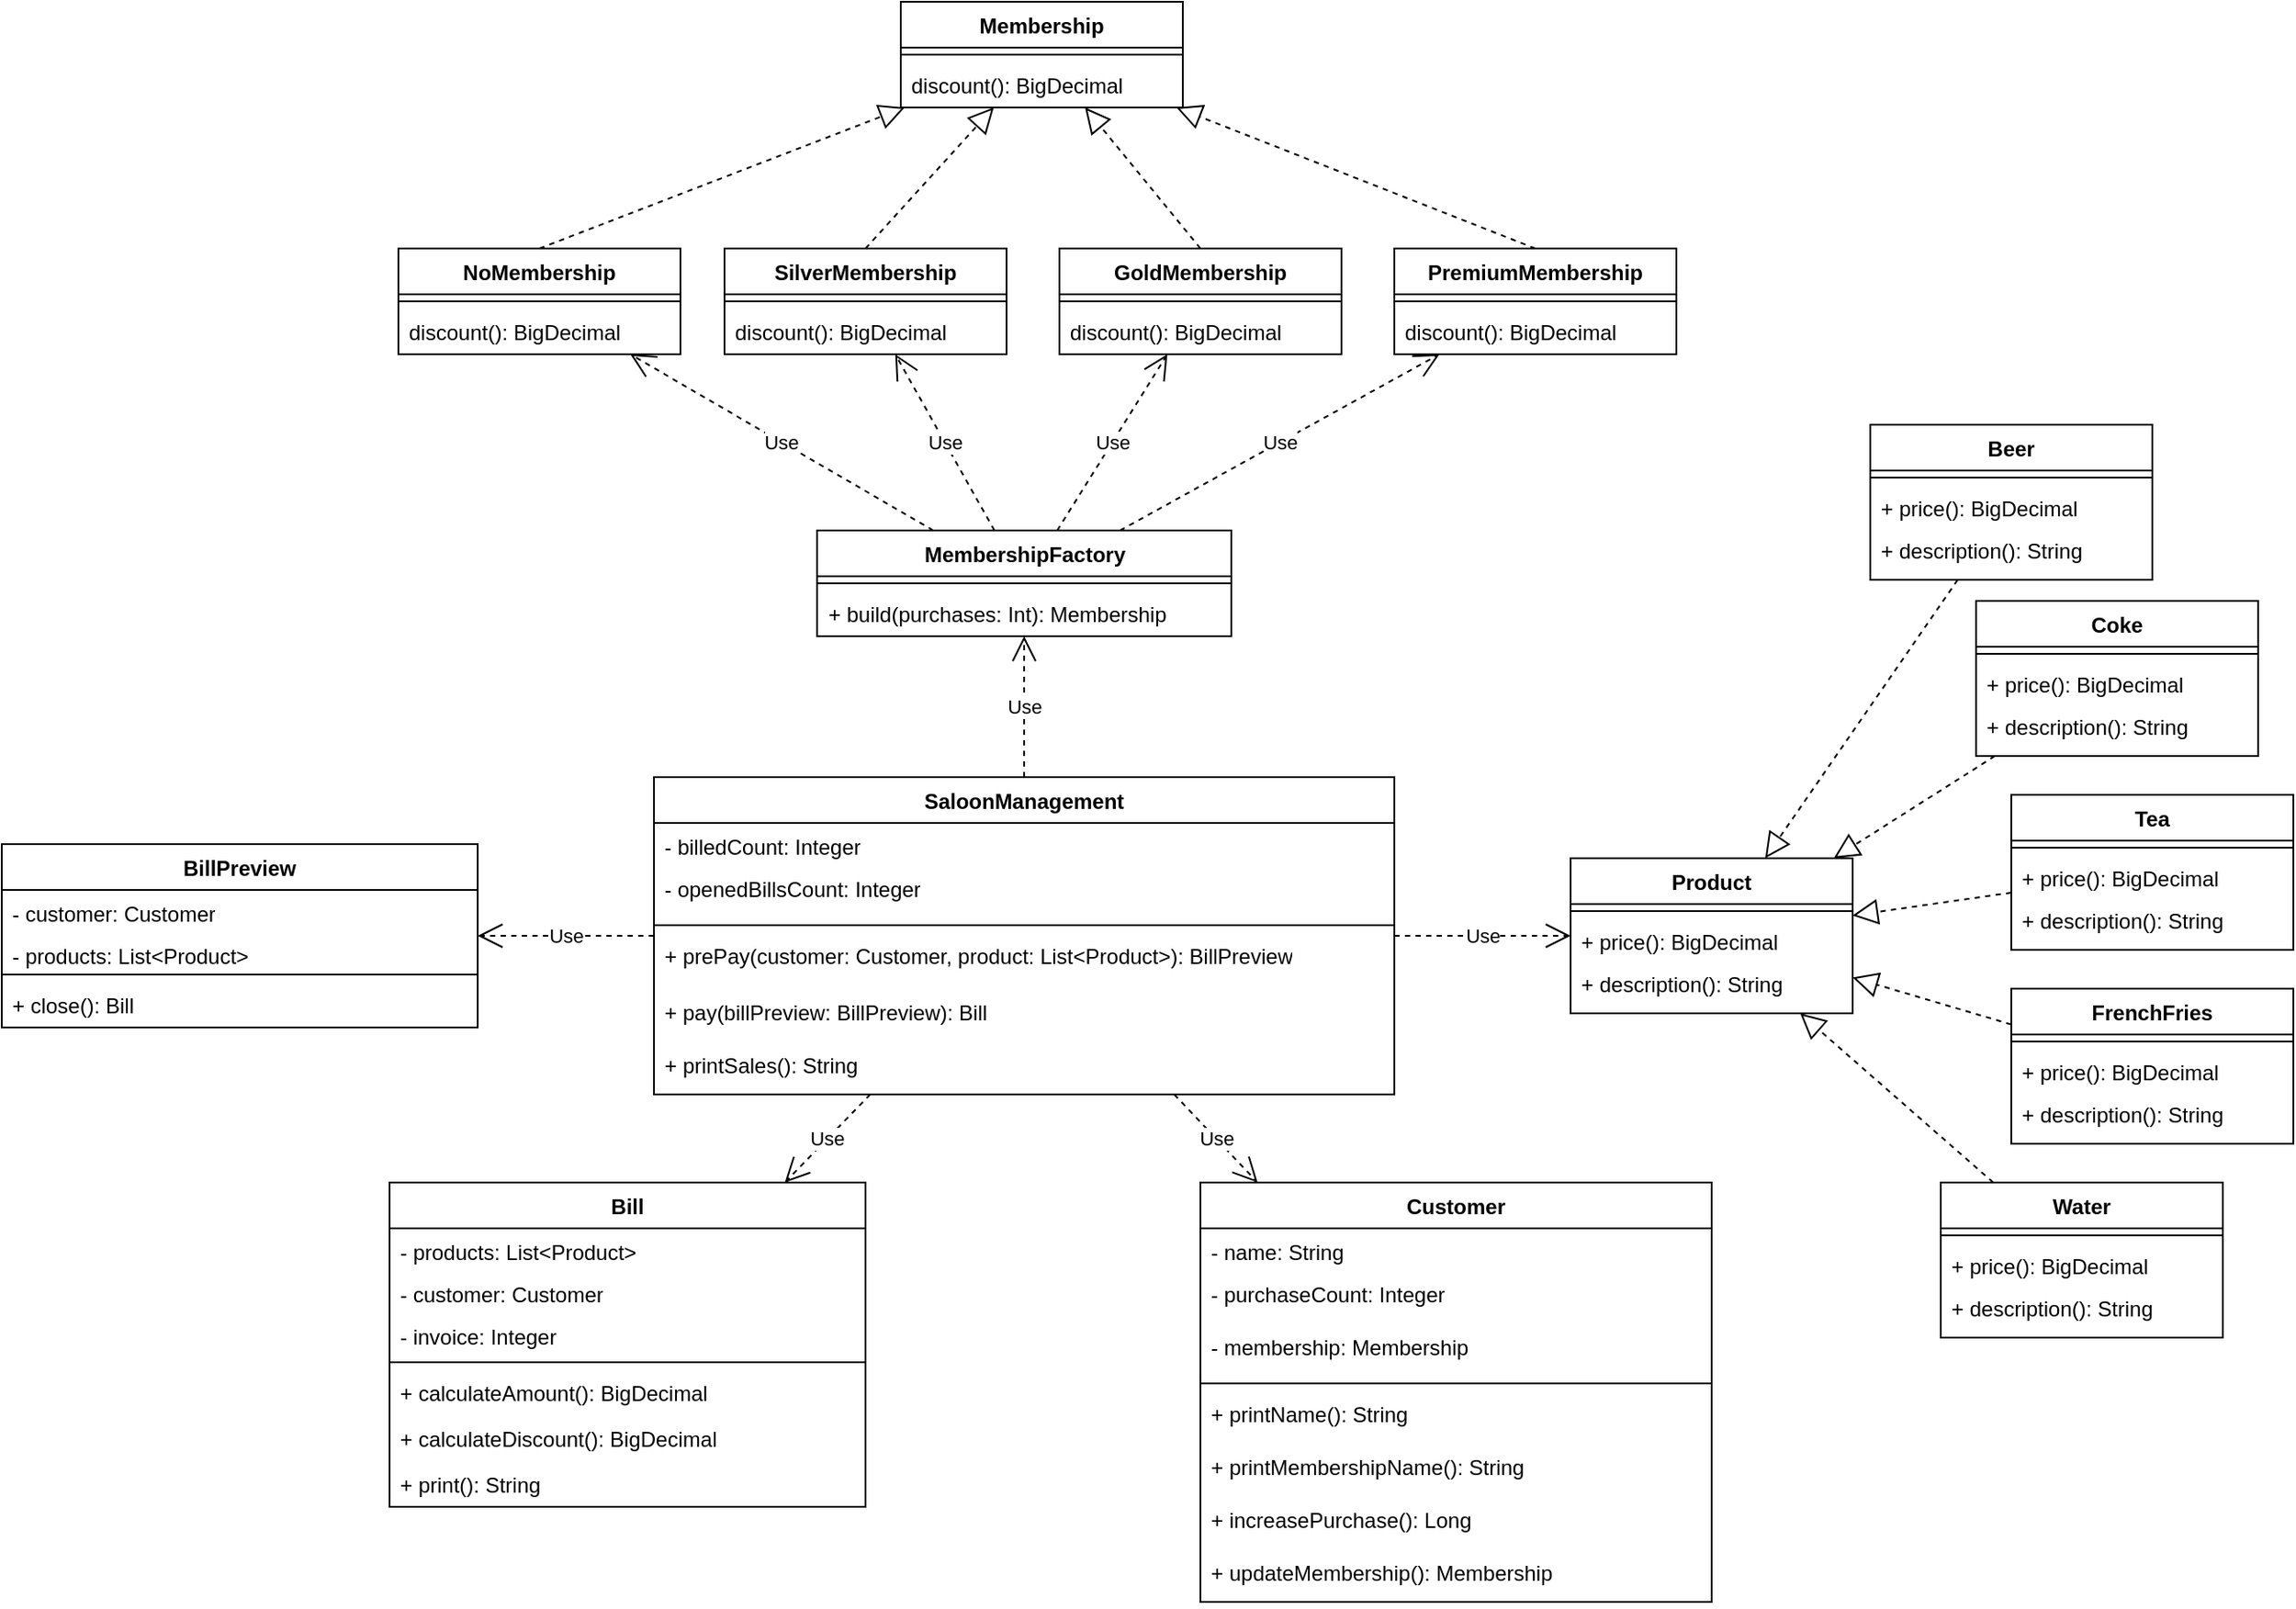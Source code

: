<mxfile version="21.8.2" type="github">
  <diagram name="Página-1" id="7rZfgD4BE9MZZdcU4T84">
    <mxGraphModel dx="2074" dy="797" grid="1" gridSize="10" guides="1" tooltips="1" connect="1" arrows="1" fold="1" page="0" pageScale="1" pageWidth="827" pageHeight="1169" math="0" shadow="0">
      <root>
        <mxCell id="0" />
        <mxCell id="1" parent="0" />
        <mxCell id="f68c-j39fGmjq_flesXu-10" value="Membership" style="swimlane;fontStyle=1;align=center;verticalAlign=top;childLayout=stackLayout;horizontal=1;startSize=26;horizontalStack=0;resizeParent=1;resizeParentMax=0;resizeLast=0;collapsible=1;marginBottom=0;whiteSpace=wrap;html=1;" parent="1" vertex="1">
          <mxGeometry x="310" y="50" width="160" height="60" as="geometry" />
        </mxCell>
        <mxCell id="f68c-j39fGmjq_flesXu-12" value="" style="line;strokeWidth=1;fillColor=none;align=left;verticalAlign=middle;spacingTop=-1;spacingLeft=3;spacingRight=3;rotatable=0;labelPosition=right;points=[];portConstraint=eastwest;strokeColor=inherit;" parent="f68c-j39fGmjq_flesXu-10" vertex="1">
          <mxGeometry y="26" width="160" height="8" as="geometry" />
        </mxCell>
        <mxCell id="f68c-j39fGmjq_flesXu-13" value="discount(): BigDecimal" style="text;strokeColor=none;fillColor=none;align=left;verticalAlign=top;spacingLeft=4;spacingRight=4;overflow=hidden;rotatable=0;points=[[0,0.5],[1,0.5]];portConstraint=eastwest;whiteSpace=wrap;html=1;" parent="f68c-j39fGmjq_flesXu-10" vertex="1">
          <mxGeometry y="34" width="160" height="26" as="geometry" />
        </mxCell>
        <mxCell id="f68c-j39fGmjq_flesXu-14" value="&lt;div&gt;NoMembership&lt;/div&gt;" style="swimlane;fontStyle=1;align=center;verticalAlign=top;childLayout=stackLayout;horizontal=1;startSize=26;horizontalStack=0;resizeParent=1;resizeParentMax=0;resizeLast=0;collapsible=1;marginBottom=0;whiteSpace=wrap;html=1;" parent="1" vertex="1">
          <mxGeometry x="25" y="190" width="160" height="60" as="geometry" />
        </mxCell>
        <mxCell id="f68c-j39fGmjq_flesXu-16" value="" style="line;strokeWidth=1;fillColor=none;align=left;verticalAlign=middle;spacingTop=-1;spacingLeft=3;spacingRight=3;rotatable=0;labelPosition=right;points=[];portConstraint=eastwest;strokeColor=inherit;" parent="f68c-j39fGmjq_flesXu-14" vertex="1">
          <mxGeometry y="26" width="160" height="8" as="geometry" />
        </mxCell>
        <mxCell id="f68c-j39fGmjq_flesXu-17" value="discount(): BigDecimal" style="text;strokeColor=none;fillColor=none;align=left;verticalAlign=top;spacingLeft=4;spacingRight=4;overflow=hidden;rotatable=0;points=[[0,0.5],[1,0.5]];portConstraint=eastwest;whiteSpace=wrap;html=1;" parent="f68c-j39fGmjq_flesXu-14" vertex="1">
          <mxGeometry y="34" width="160" height="26" as="geometry" />
        </mxCell>
        <mxCell id="f68c-j39fGmjq_flesXu-18" value="SilverMembership" style="swimlane;fontStyle=1;align=center;verticalAlign=top;childLayout=stackLayout;horizontal=1;startSize=26;horizontalStack=0;resizeParent=1;resizeParentMax=0;resizeLast=0;collapsible=1;marginBottom=0;whiteSpace=wrap;html=1;" parent="1" vertex="1">
          <mxGeometry x="210" y="190" width="160" height="60" as="geometry" />
        </mxCell>
        <mxCell id="f68c-j39fGmjq_flesXu-20" value="" style="line;strokeWidth=1;fillColor=none;align=left;verticalAlign=middle;spacingTop=-1;spacingLeft=3;spacingRight=3;rotatable=0;labelPosition=right;points=[];portConstraint=eastwest;strokeColor=inherit;" parent="f68c-j39fGmjq_flesXu-18" vertex="1">
          <mxGeometry y="26" width="160" height="8" as="geometry" />
        </mxCell>
        <mxCell id="f68c-j39fGmjq_flesXu-21" value="discount(): BigDecimal" style="text;strokeColor=none;fillColor=none;align=left;verticalAlign=top;spacingLeft=4;spacingRight=4;overflow=hidden;rotatable=0;points=[[0,0.5],[1,0.5]];portConstraint=eastwest;whiteSpace=wrap;html=1;" parent="f68c-j39fGmjq_flesXu-18" vertex="1">
          <mxGeometry y="34" width="160" height="26" as="geometry" />
        </mxCell>
        <mxCell id="f68c-j39fGmjq_flesXu-22" value="GoldMembership" style="swimlane;fontStyle=1;align=center;verticalAlign=top;childLayout=stackLayout;horizontal=1;startSize=26;horizontalStack=0;resizeParent=1;resizeParentMax=0;resizeLast=0;collapsible=1;marginBottom=0;whiteSpace=wrap;html=1;" parent="1" vertex="1">
          <mxGeometry x="400" y="190" width="160" height="60" as="geometry" />
        </mxCell>
        <mxCell id="f68c-j39fGmjq_flesXu-24" value="" style="line;strokeWidth=1;fillColor=none;align=left;verticalAlign=middle;spacingTop=-1;spacingLeft=3;spacingRight=3;rotatable=0;labelPosition=right;points=[];portConstraint=eastwest;strokeColor=inherit;" parent="f68c-j39fGmjq_flesXu-22" vertex="1">
          <mxGeometry y="26" width="160" height="8" as="geometry" />
        </mxCell>
        <mxCell id="f68c-j39fGmjq_flesXu-25" value="discount(): BigDecimal" style="text;strokeColor=none;fillColor=none;align=left;verticalAlign=top;spacingLeft=4;spacingRight=4;overflow=hidden;rotatable=0;points=[[0,0.5],[1,0.5]];portConstraint=eastwest;whiteSpace=wrap;html=1;" parent="f68c-j39fGmjq_flesXu-22" vertex="1">
          <mxGeometry y="34" width="160" height="26" as="geometry" />
        </mxCell>
        <mxCell id="f68c-j39fGmjq_flesXu-26" value="PremiumMembership" style="swimlane;fontStyle=1;align=center;verticalAlign=top;childLayout=stackLayout;horizontal=1;startSize=26;horizontalStack=0;resizeParent=1;resizeParentMax=0;resizeLast=0;collapsible=1;marginBottom=0;whiteSpace=wrap;html=1;" parent="1" vertex="1">
          <mxGeometry x="590" y="190" width="160" height="60" as="geometry" />
        </mxCell>
        <mxCell id="f68c-j39fGmjq_flesXu-28" value="" style="line;strokeWidth=1;fillColor=none;align=left;verticalAlign=middle;spacingTop=-1;spacingLeft=3;spacingRight=3;rotatable=0;labelPosition=right;points=[];portConstraint=eastwest;strokeColor=inherit;" parent="f68c-j39fGmjq_flesXu-26" vertex="1">
          <mxGeometry y="26" width="160" height="8" as="geometry" />
        </mxCell>
        <mxCell id="f68c-j39fGmjq_flesXu-29" value="discount(): BigDecimal" style="text;strokeColor=none;fillColor=none;align=left;verticalAlign=top;spacingLeft=4;spacingRight=4;overflow=hidden;rotatable=0;points=[[0,0.5],[1,0.5]];portConstraint=eastwest;whiteSpace=wrap;html=1;" parent="f68c-j39fGmjq_flesXu-26" vertex="1">
          <mxGeometry y="34" width="160" height="26" as="geometry" />
        </mxCell>
        <mxCell id="f68c-j39fGmjq_flesXu-34" value="" style="endArrow=block;dashed=1;endFill=0;endSize=12;html=1;rounded=0;exitX=0.5;exitY=0;exitDx=0;exitDy=0;" parent="1" source="f68c-j39fGmjq_flesXu-14" target="f68c-j39fGmjq_flesXu-10" edge="1">
          <mxGeometry width="160" relative="1" as="geometry">
            <mxPoint x="280" y="310" as="sourcePoint" />
            <mxPoint x="440" y="310" as="targetPoint" />
          </mxGeometry>
        </mxCell>
        <mxCell id="f68c-j39fGmjq_flesXu-35" value="" style="endArrow=block;dashed=1;endFill=0;endSize=12;html=1;rounded=0;exitX=0.5;exitY=0;exitDx=0;exitDy=0;" parent="1" source="f68c-j39fGmjq_flesXu-18" target="f68c-j39fGmjq_flesXu-10" edge="1">
          <mxGeometry width="160" relative="1" as="geometry">
            <mxPoint x="115" y="200" as="sourcePoint" />
            <mxPoint x="297" y="120" as="targetPoint" />
          </mxGeometry>
        </mxCell>
        <mxCell id="f68c-j39fGmjq_flesXu-36" value="" style="endArrow=block;dashed=1;endFill=0;endSize=12;html=1;rounded=0;exitX=0.5;exitY=0;exitDx=0;exitDy=0;" parent="1" source="f68c-j39fGmjq_flesXu-22" target="f68c-j39fGmjq_flesXu-10" edge="1">
          <mxGeometry width="160" relative="1" as="geometry">
            <mxPoint x="125" y="210" as="sourcePoint" />
            <mxPoint x="307" y="130" as="targetPoint" />
          </mxGeometry>
        </mxCell>
        <mxCell id="f68c-j39fGmjq_flesXu-37" value="" style="endArrow=block;dashed=1;endFill=0;endSize=12;html=1;rounded=0;exitX=0.5;exitY=0;exitDx=0;exitDy=0;" parent="1" source="f68c-j39fGmjq_flesXu-26" target="f68c-j39fGmjq_flesXu-10" edge="1">
          <mxGeometry width="160" relative="1" as="geometry">
            <mxPoint x="135" y="220" as="sourcePoint" />
            <mxPoint x="317" y="140" as="targetPoint" />
          </mxGeometry>
        </mxCell>
        <mxCell id="f68c-j39fGmjq_flesXu-38" value="MembershipFactory" style="swimlane;fontStyle=1;align=center;verticalAlign=top;childLayout=stackLayout;horizontal=1;startSize=26;horizontalStack=0;resizeParent=1;resizeParentMax=0;resizeLast=0;collapsible=1;marginBottom=0;whiteSpace=wrap;html=1;" parent="1" vertex="1">
          <mxGeometry x="262.5" y="350" width="235" height="60" as="geometry" />
        </mxCell>
        <mxCell id="f68c-j39fGmjq_flesXu-40" value="" style="line;strokeWidth=1;fillColor=none;align=left;verticalAlign=middle;spacingTop=-1;spacingLeft=3;spacingRight=3;rotatable=0;labelPosition=right;points=[];portConstraint=eastwest;strokeColor=inherit;" parent="f68c-j39fGmjq_flesXu-38" vertex="1">
          <mxGeometry y="26" width="235" height="8" as="geometry" />
        </mxCell>
        <mxCell id="f68c-j39fGmjq_flesXu-41" value="+ build(purchases: Int): Membership" style="text;strokeColor=none;fillColor=none;align=left;verticalAlign=top;spacingLeft=4;spacingRight=4;overflow=hidden;rotatable=0;points=[[0,0.5],[1,0.5]];portConstraint=eastwest;whiteSpace=wrap;html=1;" parent="f68c-j39fGmjq_flesXu-38" vertex="1">
          <mxGeometry y="34" width="235" height="26" as="geometry" />
        </mxCell>
        <mxCell id="f68c-j39fGmjq_flesXu-42" value="Use" style="endArrow=open;endSize=12;dashed=1;html=1;rounded=0;" parent="1" source="f68c-j39fGmjq_flesXu-38" target="f68c-j39fGmjq_flesXu-22" edge="1">
          <mxGeometry width="160" relative="1" as="geometry">
            <mxPoint x="280" y="310" as="sourcePoint" />
            <mxPoint x="440" y="310" as="targetPoint" />
          </mxGeometry>
        </mxCell>
        <mxCell id="f68c-j39fGmjq_flesXu-43" value="Use" style="endArrow=open;endSize=12;dashed=1;html=1;rounded=0;" parent="1" source="f68c-j39fGmjq_flesXu-38" target="f68c-j39fGmjq_flesXu-26" edge="1">
          <mxGeometry width="160" relative="1" as="geometry">
            <mxPoint x="434" y="360" as="sourcePoint" />
            <mxPoint x="477" y="260" as="targetPoint" />
          </mxGeometry>
        </mxCell>
        <mxCell id="f68c-j39fGmjq_flesXu-44" value="Use" style="endArrow=open;endSize=12;dashed=1;html=1;rounded=0;" parent="1" source="f68c-j39fGmjq_flesXu-38" target="f68c-j39fGmjq_flesXu-18" edge="1">
          <mxGeometry width="160" relative="1" as="geometry">
            <mxPoint x="444" y="370" as="sourcePoint" />
            <mxPoint x="487" y="270" as="targetPoint" />
          </mxGeometry>
        </mxCell>
        <mxCell id="f68c-j39fGmjq_flesXu-45" value="Use" style="endArrow=open;endSize=12;dashed=1;html=1;rounded=0;" parent="1" source="f68c-j39fGmjq_flesXu-38" target="f68c-j39fGmjq_flesXu-14" edge="1">
          <mxGeometry width="160" relative="1" as="geometry">
            <mxPoint x="454" y="380" as="sourcePoint" />
            <mxPoint x="497" y="280" as="targetPoint" />
          </mxGeometry>
        </mxCell>
        <mxCell id="f68c-j39fGmjq_flesXu-51" value="Use" style="endArrow=open;endSize=12;dashed=1;html=1;rounded=0;" parent="1" source="f68c-j39fGmjq_flesXu-57" target="f68c-j39fGmjq_flesXu-38" edge="1">
          <mxGeometry width="160" relative="1" as="geometry">
            <mxPoint x="380" y="516" as="sourcePoint" />
            <mxPoint x="473" y="260" as="targetPoint" />
          </mxGeometry>
        </mxCell>
        <mxCell id="f68c-j39fGmjq_flesXu-57" value="&lt;div&gt;SaloonManagement&lt;/div&gt;" style="swimlane;fontStyle=1;align=center;verticalAlign=top;childLayout=stackLayout;horizontal=1;startSize=26;horizontalStack=0;resizeParent=1;resizeParentMax=0;resizeLast=0;collapsible=1;marginBottom=0;whiteSpace=wrap;html=1;" parent="1" vertex="1">
          <mxGeometry x="170" y="490" width="420" height="180" as="geometry" />
        </mxCell>
        <mxCell id="f68c-j39fGmjq_flesXu-58" value="- billedCount: Integer" style="text;strokeColor=none;fillColor=none;align=left;verticalAlign=top;spacingLeft=4;spacingRight=4;overflow=hidden;rotatable=0;points=[[0,0.5],[1,0.5]];portConstraint=eastwest;whiteSpace=wrap;html=1;" parent="f68c-j39fGmjq_flesXu-57" vertex="1">
          <mxGeometry y="26" width="420" height="24" as="geometry" />
        </mxCell>
        <mxCell id="9ddZlnDegC3F6U_vJNAE-7" value="- openedBillsCount: Integer" style="text;strokeColor=none;fillColor=none;align=left;verticalAlign=top;spacingLeft=4;spacingRight=4;overflow=hidden;rotatable=0;points=[[0,0.5],[1,0.5]];portConstraint=eastwest;whiteSpace=wrap;html=1;" parent="f68c-j39fGmjq_flesXu-57" vertex="1">
          <mxGeometry y="50" width="420" height="30" as="geometry" />
        </mxCell>
        <mxCell id="f68c-j39fGmjq_flesXu-59" value="" style="line;strokeWidth=1;fillColor=none;align=left;verticalAlign=middle;spacingTop=-1;spacingLeft=3;spacingRight=3;rotatable=0;labelPosition=right;points=[];portConstraint=eastwest;strokeColor=inherit;" parent="f68c-j39fGmjq_flesXu-57" vertex="1">
          <mxGeometry y="80" width="420" height="8" as="geometry" />
        </mxCell>
        <mxCell id="f68c-j39fGmjq_flesXu-60" value="&lt;div&gt;+ prePay(customer: Customer, product: List&amp;lt;Product&amp;gt;): BillPreview&lt;/div&gt;" style="text;strokeColor=none;fillColor=none;align=left;verticalAlign=top;spacingLeft=4;spacingRight=4;overflow=hidden;rotatable=0;points=[[0,0.5],[1,0.5]];portConstraint=eastwest;whiteSpace=wrap;html=1;" parent="f68c-j39fGmjq_flesXu-57" vertex="1">
          <mxGeometry y="88" width="420" height="32" as="geometry" />
        </mxCell>
        <mxCell id="xqHbZFvS5-6DyiHdzUuO-30" value="+ pay(billPreview: BillPreview): Bill" style="text;strokeColor=none;fillColor=none;align=left;verticalAlign=top;spacingLeft=4;spacingRight=4;overflow=hidden;rotatable=0;points=[[0,0.5],[1,0.5]];portConstraint=eastwest;whiteSpace=wrap;html=1;" vertex="1" parent="f68c-j39fGmjq_flesXu-57">
          <mxGeometry y="120" width="420" height="30" as="geometry" />
        </mxCell>
        <mxCell id="9ddZlnDegC3F6U_vJNAE-6" value="+ printSales(): String" style="text;strokeColor=none;fillColor=none;align=left;verticalAlign=top;spacingLeft=4;spacingRight=4;overflow=hidden;rotatable=0;points=[[0,0.5],[1,0.5]];portConstraint=eastwest;whiteSpace=wrap;html=1;" parent="f68c-j39fGmjq_flesXu-57" vertex="1">
          <mxGeometry y="150" width="420" height="30" as="geometry" />
        </mxCell>
        <mxCell id="f68c-j39fGmjq_flesXu-61" value="Use" style="endArrow=open;endSize=12;dashed=1;html=1;rounded=0;" parent="1" source="f68c-j39fGmjq_flesXu-57" target="f68c-j39fGmjq_flesXu-67" edge="1">
          <mxGeometry width="160" relative="1" as="geometry">
            <mxPoint x="255" y="578" as="sourcePoint" />
            <mxPoint x="82.328" y="638" as="targetPoint" />
          </mxGeometry>
        </mxCell>
        <mxCell id="f68c-j39fGmjq_flesXu-62" value="Use" style="endArrow=open;endSize=12;dashed=1;html=1;rounded=0;" parent="1" source="f68c-j39fGmjq_flesXu-57" target="f68c-j39fGmjq_flesXu-82" edge="1">
          <mxGeometry width="160" relative="1" as="geometry">
            <mxPoint x="197" y="720" as="sourcePoint" />
            <mxPoint x="349.668" y="602" as="targetPoint" />
          </mxGeometry>
        </mxCell>
        <mxCell id="f68c-j39fGmjq_flesXu-63" value="BillPreview" style="swimlane;fontStyle=1;align=center;verticalAlign=top;childLayout=stackLayout;horizontal=1;startSize=26;horizontalStack=0;resizeParent=1;resizeParentMax=0;resizeLast=0;collapsible=1;marginBottom=0;whiteSpace=wrap;html=1;" parent="1" vertex="1">
          <mxGeometry x="-200" y="528" width="270" height="104" as="geometry" />
        </mxCell>
        <mxCell id="f68c-j39fGmjq_flesXu-64" value="- customer: Customer" style="text;strokeColor=none;fillColor=none;align=left;verticalAlign=top;spacingLeft=4;spacingRight=4;overflow=hidden;rotatable=0;points=[[0,0.5],[1,0.5]];portConstraint=eastwest;whiteSpace=wrap;html=1;" parent="f68c-j39fGmjq_flesXu-63" vertex="1">
          <mxGeometry y="26" width="270" height="24" as="geometry" />
        </mxCell>
        <mxCell id="9ddZlnDegC3F6U_vJNAE-8" value="- products: List&amp;lt;Product&amp;gt;" style="text;strokeColor=none;fillColor=none;align=left;verticalAlign=top;spacingLeft=4;spacingRight=4;overflow=hidden;rotatable=0;points=[[0,0.5],[1,0.5]];portConstraint=eastwest;whiteSpace=wrap;html=1;" parent="f68c-j39fGmjq_flesXu-63" vertex="1">
          <mxGeometry y="50" width="270" height="20" as="geometry" />
        </mxCell>
        <mxCell id="f68c-j39fGmjq_flesXu-65" value="" style="line;strokeWidth=1;fillColor=none;align=left;verticalAlign=middle;spacingTop=-1;spacingLeft=3;spacingRight=3;rotatable=0;labelPosition=right;points=[];portConstraint=eastwest;strokeColor=inherit;" parent="f68c-j39fGmjq_flesXu-63" vertex="1">
          <mxGeometry y="70" width="270" height="8" as="geometry" />
        </mxCell>
        <mxCell id="V8JBUHViHBTaSssKClYc-2" value="&lt;div&gt;+ close(): Bill&lt;/div&gt;" style="text;strokeColor=none;fillColor=none;align=left;verticalAlign=top;spacingLeft=4;spacingRight=4;overflow=hidden;rotatable=0;points=[[0,0.5],[1,0.5]];portConstraint=eastwest;whiteSpace=wrap;html=1;" parent="f68c-j39fGmjq_flesXu-63" vertex="1">
          <mxGeometry y="78" width="270" height="26" as="geometry" />
        </mxCell>
        <mxCell id="f68c-j39fGmjq_flesXu-67" value="Product" style="swimlane;fontStyle=1;align=center;verticalAlign=top;childLayout=stackLayout;horizontal=1;startSize=26;horizontalStack=0;resizeParent=1;resizeParentMax=0;resizeLast=0;collapsible=1;marginBottom=0;whiteSpace=wrap;html=1;" parent="1" vertex="1">
          <mxGeometry x="690" y="536" width="160" height="88" as="geometry" />
        </mxCell>
        <mxCell id="f68c-j39fGmjq_flesXu-69" value="" style="line;strokeWidth=1;fillColor=none;align=left;verticalAlign=middle;spacingTop=-1;spacingLeft=3;spacingRight=3;rotatable=0;labelPosition=right;points=[];portConstraint=eastwest;strokeColor=inherit;" parent="f68c-j39fGmjq_flesXu-67" vertex="1">
          <mxGeometry y="26" width="160" height="8" as="geometry" />
        </mxCell>
        <mxCell id="f68c-j39fGmjq_flesXu-68" value="+ price(): BigDecimal" style="text;strokeColor=none;fillColor=none;align=left;verticalAlign=top;spacingLeft=4;spacingRight=4;overflow=hidden;rotatable=0;points=[[0,0.5],[1,0.5]];portConstraint=eastwest;whiteSpace=wrap;html=1;" parent="f68c-j39fGmjq_flesXu-67" vertex="1">
          <mxGeometry y="34" width="160" height="24" as="geometry" />
        </mxCell>
        <mxCell id="9ddZlnDegC3F6U_vJNAE-13" value="+ description(): String" style="text;strokeColor=none;fillColor=none;align=left;verticalAlign=top;spacingLeft=4;spacingRight=4;overflow=hidden;rotatable=0;points=[[0,0.5],[1,0.5]];portConstraint=eastwest;whiteSpace=wrap;html=1;" parent="f68c-j39fGmjq_flesXu-67" vertex="1">
          <mxGeometry y="58" width="160" height="30" as="geometry" />
        </mxCell>
        <mxCell id="f68c-j39fGmjq_flesXu-71" value="Use" style="endArrow=open;endSize=12;dashed=1;html=1;rounded=0;" parent="1" source="f68c-j39fGmjq_flesXu-57" target="f68c-j39fGmjq_flesXu-63" edge="1">
          <mxGeometry width="160" relative="1" as="geometry">
            <mxPoint x="275" y="740" as="sourcePoint" />
            <mxPoint x="353" y="630" as="targetPoint" />
          </mxGeometry>
        </mxCell>
        <mxCell id="f68c-j39fGmjq_flesXu-82" value="Customer" style="swimlane;fontStyle=1;align=center;verticalAlign=top;childLayout=stackLayout;horizontal=1;startSize=26;horizontalStack=0;resizeParent=1;resizeParentMax=0;resizeLast=0;collapsible=1;marginBottom=0;whiteSpace=wrap;html=1;" parent="1" vertex="1">
          <mxGeometry x="480" y="720" width="290" height="238" as="geometry" />
        </mxCell>
        <mxCell id="f68c-j39fGmjq_flesXu-83" value="- name: String" style="text;strokeColor=none;fillColor=none;align=left;verticalAlign=top;spacingLeft=4;spacingRight=4;overflow=hidden;rotatable=0;points=[[0,0.5],[1,0.5]];portConstraint=eastwest;whiteSpace=wrap;html=1;" parent="f68c-j39fGmjq_flesXu-82" vertex="1">
          <mxGeometry y="26" width="290" height="24" as="geometry" />
        </mxCell>
        <mxCell id="xqHbZFvS5-6DyiHdzUuO-27" value="- purchaseCount: Integer" style="text;strokeColor=none;fillColor=none;align=left;verticalAlign=top;spacingLeft=4;spacingRight=4;overflow=hidden;rotatable=0;points=[[0,0.5],[1,0.5]];portConstraint=eastwest;whiteSpace=wrap;html=1;" vertex="1" parent="f68c-j39fGmjq_flesXu-82">
          <mxGeometry y="50" width="290" height="30" as="geometry" />
        </mxCell>
        <mxCell id="xqHbZFvS5-6DyiHdzUuO-26" value="- membership: Membership" style="text;strokeColor=none;fillColor=none;align=left;verticalAlign=top;spacingLeft=4;spacingRight=4;overflow=hidden;rotatable=0;points=[[0,0.5],[1,0.5]];portConstraint=eastwest;whiteSpace=wrap;html=1;" vertex="1" parent="f68c-j39fGmjq_flesXu-82">
          <mxGeometry y="80" width="290" height="30" as="geometry" />
        </mxCell>
        <mxCell id="f68c-j39fGmjq_flesXu-84" value="" style="line;strokeWidth=1;fillColor=none;align=left;verticalAlign=middle;spacingTop=-1;spacingLeft=3;spacingRight=3;rotatable=0;labelPosition=right;points=[];portConstraint=eastwest;strokeColor=inherit;" parent="f68c-j39fGmjq_flesXu-82" vertex="1">
          <mxGeometry y="110" width="290" height="8" as="geometry" />
        </mxCell>
        <mxCell id="xqHbZFvS5-6DyiHdzUuO-31" value="+ printName(): String" style="text;strokeColor=none;fillColor=none;align=left;verticalAlign=top;spacingLeft=4;spacingRight=4;overflow=hidden;rotatable=0;points=[[0,0.5],[1,0.5]];portConstraint=eastwest;whiteSpace=wrap;html=1;" vertex="1" parent="f68c-j39fGmjq_flesXu-82">
          <mxGeometry y="118" width="290" height="30" as="geometry" />
        </mxCell>
        <mxCell id="9ddZlnDegC3F6U_vJNAE-14" value="+ printMembershipName(): String" style="text;strokeColor=none;fillColor=none;align=left;verticalAlign=top;spacingLeft=4;spacingRight=4;overflow=hidden;rotatable=0;points=[[0,0.5],[1,0.5]];portConstraint=eastwest;whiteSpace=wrap;html=1;" parent="f68c-j39fGmjq_flesXu-82" vertex="1">
          <mxGeometry y="148" width="290" height="30" as="geometry" />
        </mxCell>
        <mxCell id="xqHbZFvS5-6DyiHdzUuO-28" value="+ increasePurchase(): Long" style="text;strokeColor=none;fillColor=none;align=left;verticalAlign=top;spacingLeft=4;spacingRight=4;overflow=hidden;rotatable=0;points=[[0,0.5],[1,0.5]];portConstraint=eastwest;whiteSpace=wrap;html=1;" vertex="1" parent="f68c-j39fGmjq_flesXu-82">
          <mxGeometry y="178" width="290" height="30" as="geometry" />
        </mxCell>
        <mxCell id="xqHbZFvS5-6DyiHdzUuO-29" value="+ updateMembership(): Membership" style="text;strokeColor=none;fillColor=none;align=left;verticalAlign=top;spacingLeft=4;spacingRight=4;overflow=hidden;rotatable=0;points=[[0,0.5],[1,0.5]];portConstraint=eastwest;whiteSpace=wrap;html=1;" vertex="1" parent="f68c-j39fGmjq_flesXu-82">
          <mxGeometry y="208" width="290" height="30" as="geometry" />
        </mxCell>
        <mxCell id="9ddZlnDegC3F6U_vJNAE-1" value="Bill" style="swimlane;fontStyle=1;align=center;verticalAlign=top;childLayout=stackLayout;horizontal=1;startSize=26;horizontalStack=0;resizeParent=1;resizeParentMax=0;resizeLast=0;collapsible=1;marginBottom=0;whiteSpace=wrap;html=1;" parent="1" vertex="1">
          <mxGeometry x="20" y="720" width="270" height="184" as="geometry" />
        </mxCell>
        <mxCell id="9ddZlnDegC3F6U_vJNAE-11" value="- products: List&amp;lt;Product&amp;gt;" style="text;strokeColor=none;fillColor=none;align=left;verticalAlign=top;spacingLeft=4;spacingRight=4;overflow=hidden;rotatable=0;points=[[0,0.5],[1,0.5]];portConstraint=eastwest;whiteSpace=wrap;html=1;" parent="9ddZlnDegC3F6U_vJNAE-1" vertex="1">
          <mxGeometry y="26" width="270" height="24" as="geometry" />
        </mxCell>
        <mxCell id="9ddZlnDegC3F6U_vJNAE-10" value="- customer: Customer" style="text;strokeColor=none;fillColor=none;align=left;verticalAlign=top;spacingLeft=4;spacingRight=4;overflow=hidden;rotatable=0;points=[[0,0.5],[1,0.5]];portConstraint=eastwest;whiteSpace=wrap;html=1;" parent="9ddZlnDegC3F6U_vJNAE-1" vertex="1">
          <mxGeometry y="50" width="270" height="24" as="geometry" />
        </mxCell>
        <mxCell id="8KkZ6U-MVzb3QbbRjRhr-1" value="- invoice: Integer" style="text;strokeColor=none;fillColor=none;align=left;verticalAlign=top;spacingLeft=4;spacingRight=4;overflow=hidden;rotatable=0;points=[[0,0.5],[1,0.5]];portConstraint=eastwest;whiteSpace=wrap;html=1;" parent="9ddZlnDegC3F6U_vJNAE-1" vertex="1">
          <mxGeometry y="74" width="270" height="24" as="geometry" />
        </mxCell>
        <mxCell id="9ddZlnDegC3F6U_vJNAE-3" value="" style="line;strokeWidth=1;fillColor=none;align=left;verticalAlign=middle;spacingTop=-1;spacingLeft=3;spacingRight=3;rotatable=0;labelPosition=right;points=[];portConstraint=eastwest;strokeColor=inherit;" parent="9ddZlnDegC3F6U_vJNAE-1" vertex="1">
          <mxGeometry y="98" width="270" height="8" as="geometry" />
        </mxCell>
        <mxCell id="xqHbZFvS5-6DyiHdzUuO-32" value="+ calculateAmount(): BigDecimal" style="text;strokeColor=none;fillColor=none;align=left;verticalAlign=top;spacingLeft=4;spacingRight=4;overflow=hidden;rotatable=0;points=[[0,0.5],[1,0.5]];portConstraint=eastwest;whiteSpace=wrap;html=1;" vertex="1" parent="9ddZlnDegC3F6U_vJNAE-1">
          <mxGeometry y="106" width="270" height="26" as="geometry" />
        </mxCell>
        <mxCell id="xqHbZFvS5-6DyiHdzUuO-33" value="+ calculateDiscount(): BigDecimal" style="text;strokeColor=none;fillColor=none;align=left;verticalAlign=top;spacingLeft=4;spacingRight=4;overflow=hidden;rotatable=0;points=[[0,0.5],[1,0.5]];portConstraint=eastwest;whiteSpace=wrap;html=1;" vertex="1" parent="9ddZlnDegC3F6U_vJNAE-1">
          <mxGeometry y="132" width="270" height="26" as="geometry" />
        </mxCell>
        <mxCell id="9ddZlnDegC3F6U_vJNAE-4" value="+ print(): String" style="text;strokeColor=none;fillColor=none;align=left;verticalAlign=top;spacingLeft=4;spacingRight=4;overflow=hidden;rotatable=0;points=[[0,0.5],[1,0.5]];portConstraint=eastwest;whiteSpace=wrap;html=1;" parent="9ddZlnDegC3F6U_vJNAE-1" vertex="1">
          <mxGeometry y="158" width="270" height="26" as="geometry" />
        </mxCell>
        <mxCell id="9ddZlnDegC3F6U_vJNAE-9" value="Use" style="endArrow=open;endSize=12;dashed=1;html=1;rounded=0;" parent="1" source="f68c-j39fGmjq_flesXu-57" target="9ddZlnDegC3F6U_vJNAE-1" edge="1">
          <mxGeometry width="160" relative="1" as="geometry">
            <mxPoint x="210" y="638" as="sourcePoint" />
            <mxPoint x="370" y="648" as="targetPoint" />
          </mxGeometry>
        </mxCell>
        <mxCell id="xqHbZFvS5-6DyiHdzUuO-1" value="Beer" style="swimlane;fontStyle=1;align=center;verticalAlign=top;childLayout=stackLayout;horizontal=1;startSize=26;horizontalStack=0;resizeParent=1;resizeParentMax=0;resizeLast=0;collapsible=1;marginBottom=0;whiteSpace=wrap;html=1;" vertex="1" parent="1">
          <mxGeometry x="860" y="290" width="160" height="88" as="geometry" />
        </mxCell>
        <mxCell id="xqHbZFvS5-6DyiHdzUuO-2" value="" style="line;strokeWidth=1;fillColor=none;align=left;verticalAlign=middle;spacingTop=-1;spacingLeft=3;spacingRight=3;rotatable=0;labelPosition=right;points=[];portConstraint=eastwest;strokeColor=inherit;" vertex="1" parent="xqHbZFvS5-6DyiHdzUuO-1">
          <mxGeometry y="26" width="160" height="8" as="geometry" />
        </mxCell>
        <mxCell id="xqHbZFvS5-6DyiHdzUuO-3" value="+ price(): BigDecimal" style="text;strokeColor=none;fillColor=none;align=left;verticalAlign=top;spacingLeft=4;spacingRight=4;overflow=hidden;rotatable=0;points=[[0,0.5],[1,0.5]];portConstraint=eastwest;whiteSpace=wrap;html=1;" vertex="1" parent="xqHbZFvS5-6DyiHdzUuO-1">
          <mxGeometry y="34" width="160" height="24" as="geometry" />
        </mxCell>
        <mxCell id="xqHbZFvS5-6DyiHdzUuO-4" value="+ description(): String" style="text;strokeColor=none;fillColor=none;align=left;verticalAlign=top;spacingLeft=4;spacingRight=4;overflow=hidden;rotatable=0;points=[[0,0.5],[1,0.5]];portConstraint=eastwest;whiteSpace=wrap;html=1;" vertex="1" parent="xqHbZFvS5-6DyiHdzUuO-1">
          <mxGeometry y="58" width="160" height="30" as="geometry" />
        </mxCell>
        <mxCell id="xqHbZFvS5-6DyiHdzUuO-5" value="" style="endArrow=block;dashed=1;endFill=0;endSize=12;html=1;rounded=0;" edge="1" parent="1" source="xqHbZFvS5-6DyiHdzUuO-1" target="f68c-j39fGmjq_flesXu-67">
          <mxGeometry width="160" relative="1" as="geometry">
            <mxPoint x="840" y="370" as="sourcePoint" />
            <mxPoint x="476" y="120" as="targetPoint" />
          </mxGeometry>
        </mxCell>
        <mxCell id="xqHbZFvS5-6DyiHdzUuO-6" value="Coke" style="swimlane;fontStyle=1;align=center;verticalAlign=top;childLayout=stackLayout;horizontal=1;startSize=26;horizontalStack=0;resizeParent=1;resizeParentMax=0;resizeLast=0;collapsible=1;marginBottom=0;whiteSpace=wrap;html=1;" vertex="1" parent="1">
          <mxGeometry x="920" y="390" width="160" height="88" as="geometry" />
        </mxCell>
        <mxCell id="xqHbZFvS5-6DyiHdzUuO-7" value="" style="line;strokeWidth=1;fillColor=none;align=left;verticalAlign=middle;spacingTop=-1;spacingLeft=3;spacingRight=3;rotatable=0;labelPosition=right;points=[];portConstraint=eastwest;strokeColor=inherit;" vertex="1" parent="xqHbZFvS5-6DyiHdzUuO-6">
          <mxGeometry y="26" width="160" height="8" as="geometry" />
        </mxCell>
        <mxCell id="xqHbZFvS5-6DyiHdzUuO-8" value="+ price(): BigDecimal" style="text;strokeColor=none;fillColor=none;align=left;verticalAlign=top;spacingLeft=4;spacingRight=4;overflow=hidden;rotatable=0;points=[[0,0.5],[1,0.5]];portConstraint=eastwest;whiteSpace=wrap;html=1;" vertex="1" parent="xqHbZFvS5-6DyiHdzUuO-6">
          <mxGeometry y="34" width="160" height="24" as="geometry" />
        </mxCell>
        <mxCell id="xqHbZFvS5-6DyiHdzUuO-9" value="+ description(): String" style="text;strokeColor=none;fillColor=none;align=left;verticalAlign=top;spacingLeft=4;spacingRight=4;overflow=hidden;rotatable=0;points=[[0,0.5],[1,0.5]];portConstraint=eastwest;whiteSpace=wrap;html=1;" vertex="1" parent="xqHbZFvS5-6DyiHdzUuO-6">
          <mxGeometry y="58" width="160" height="30" as="geometry" />
        </mxCell>
        <mxCell id="xqHbZFvS5-6DyiHdzUuO-10" value="Tea" style="swimlane;fontStyle=1;align=center;verticalAlign=top;childLayout=stackLayout;horizontal=1;startSize=26;horizontalStack=0;resizeParent=1;resizeParentMax=0;resizeLast=0;collapsible=1;marginBottom=0;whiteSpace=wrap;html=1;" vertex="1" parent="1">
          <mxGeometry x="940" y="500" width="160" height="88" as="geometry" />
        </mxCell>
        <mxCell id="xqHbZFvS5-6DyiHdzUuO-11" value="" style="line;strokeWidth=1;fillColor=none;align=left;verticalAlign=middle;spacingTop=-1;spacingLeft=3;spacingRight=3;rotatable=0;labelPosition=right;points=[];portConstraint=eastwest;strokeColor=inherit;" vertex="1" parent="xqHbZFvS5-6DyiHdzUuO-10">
          <mxGeometry y="26" width="160" height="8" as="geometry" />
        </mxCell>
        <mxCell id="xqHbZFvS5-6DyiHdzUuO-12" value="+ price(): BigDecimal" style="text;strokeColor=none;fillColor=none;align=left;verticalAlign=top;spacingLeft=4;spacingRight=4;overflow=hidden;rotatable=0;points=[[0,0.5],[1,0.5]];portConstraint=eastwest;whiteSpace=wrap;html=1;" vertex="1" parent="xqHbZFvS5-6DyiHdzUuO-10">
          <mxGeometry y="34" width="160" height="24" as="geometry" />
        </mxCell>
        <mxCell id="xqHbZFvS5-6DyiHdzUuO-13" value="+ description(): String" style="text;strokeColor=none;fillColor=none;align=left;verticalAlign=top;spacingLeft=4;spacingRight=4;overflow=hidden;rotatable=0;points=[[0,0.5],[1,0.5]];portConstraint=eastwest;whiteSpace=wrap;html=1;" vertex="1" parent="xqHbZFvS5-6DyiHdzUuO-10">
          <mxGeometry y="58" width="160" height="30" as="geometry" />
        </mxCell>
        <mxCell id="xqHbZFvS5-6DyiHdzUuO-14" value="FrenchFries" style="swimlane;fontStyle=1;align=center;verticalAlign=top;childLayout=stackLayout;horizontal=1;startSize=26;horizontalStack=0;resizeParent=1;resizeParentMax=0;resizeLast=0;collapsible=1;marginBottom=0;whiteSpace=wrap;html=1;" vertex="1" parent="1">
          <mxGeometry x="940" y="610" width="160" height="88" as="geometry" />
        </mxCell>
        <mxCell id="xqHbZFvS5-6DyiHdzUuO-15" value="" style="line;strokeWidth=1;fillColor=none;align=left;verticalAlign=middle;spacingTop=-1;spacingLeft=3;spacingRight=3;rotatable=0;labelPosition=right;points=[];portConstraint=eastwest;strokeColor=inherit;" vertex="1" parent="xqHbZFvS5-6DyiHdzUuO-14">
          <mxGeometry y="26" width="160" height="8" as="geometry" />
        </mxCell>
        <mxCell id="xqHbZFvS5-6DyiHdzUuO-16" value="+ price(): BigDecimal" style="text;strokeColor=none;fillColor=none;align=left;verticalAlign=top;spacingLeft=4;spacingRight=4;overflow=hidden;rotatable=0;points=[[0,0.5],[1,0.5]];portConstraint=eastwest;whiteSpace=wrap;html=1;" vertex="1" parent="xqHbZFvS5-6DyiHdzUuO-14">
          <mxGeometry y="34" width="160" height="24" as="geometry" />
        </mxCell>
        <mxCell id="xqHbZFvS5-6DyiHdzUuO-17" value="+ description(): String" style="text;strokeColor=none;fillColor=none;align=left;verticalAlign=top;spacingLeft=4;spacingRight=4;overflow=hidden;rotatable=0;points=[[0,0.5],[1,0.5]];portConstraint=eastwest;whiteSpace=wrap;html=1;" vertex="1" parent="xqHbZFvS5-6DyiHdzUuO-14">
          <mxGeometry y="58" width="160" height="30" as="geometry" />
        </mxCell>
        <mxCell id="xqHbZFvS5-6DyiHdzUuO-18" value="" style="endArrow=block;dashed=1;endFill=0;endSize=12;html=1;rounded=0;" edge="1" parent="1" source="xqHbZFvS5-6DyiHdzUuO-6" target="f68c-j39fGmjq_flesXu-67">
          <mxGeometry width="160" relative="1" as="geometry">
            <mxPoint x="946" y="468" as="sourcePoint" />
            <mxPoint x="854" y="531" as="targetPoint" />
          </mxGeometry>
        </mxCell>
        <mxCell id="xqHbZFvS5-6DyiHdzUuO-19" value="" style="endArrow=block;dashed=1;endFill=0;endSize=12;html=1;rounded=0;" edge="1" parent="1" source="xqHbZFvS5-6DyiHdzUuO-10" target="f68c-j39fGmjq_flesXu-67">
          <mxGeometry width="160" relative="1" as="geometry">
            <mxPoint x="956" y="478" as="sourcePoint" />
            <mxPoint x="864" y="541" as="targetPoint" />
          </mxGeometry>
        </mxCell>
        <mxCell id="xqHbZFvS5-6DyiHdzUuO-20" value="" style="endArrow=block;dashed=1;endFill=0;endSize=12;html=1;rounded=0;" edge="1" parent="1" source="xqHbZFvS5-6DyiHdzUuO-14" target="f68c-j39fGmjq_flesXu-67">
          <mxGeometry width="160" relative="1" as="geometry">
            <mxPoint x="966" y="488" as="sourcePoint" />
            <mxPoint x="874" y="551" as="targetPoint" />
          </mxGeometry>
        </mxCell>
        <mxCell id="xqHbZFvS5-6DyiHdzUuO-21" value="Water" style="swimlane;fontStyle=1;align=center;verticalAlign=top;childLayout=stackLayout;horizontal=1;startSize=26;horizontalStack=0;resizeParent=1;resizeParentMax=0;resizeLast=0;collapsible=1;marginBottom=0;whiteSpace=wrap;html=1;" vertex="1" parent="1">
          <mxGeometry x="900" y="720" width="160" height="88" as="geometry" />
        </mxCell>
        <mxCell id="xqHbZFvS5-6DyiHdzUuO-22" value="" style="line;strokeWidth=1;fillColor=none;align=left;verticalAlign=middle;spacingTop=-1;spacingLeft=3;spacingRight=3;rotatable=0;labelPosition=right;points=[];portConstraint=eastwest;strokeColor=inherit;" vertex="1" parent="xqHbZFvS5-6DyiHdzUuO-21">
          <mxGeometry y="26" width="160" height="8" as="geometry" />
        </mxCell>
        <mxCell id="xqHbZFvS5-6DyiHdzUuO-23" value="+ price(): BigDecimal" style="text;strokeColor=none;fillColor=none;align=left;verticalAlign=top;spacingLeft=4;spacingRight=4;overflow=hidden;rotatable=0;points=[[0,0.5],[1,0.5]];portConstraint=eastwest;whiteSpace=wrap;html=1;" vertex="1" parent="xqHbZFvS5-6DyiHdzUuO-21">
          <mxGeometry y="34" width="160" height="24" as="geometry" />
        </mxCell>
        <mxCell id="xqHbZFvS5-6DyiHdzUuO-24" value="+ description(): String" style="text;strokeColor=none;fillColor=none;align=left;verticalAlign=top;spacingLeft=4;spacingRight=4;overflow=hidden;rotatable=0;points=[[0,0.5],[1,0.5]];portConstraint=eastwest;whiteSpace=wrap;html=1;" vertex="1" parent="xqHbZFvS5-6DyiHdzUuO-21">
          <mxGeometry y="58" width="160" height="30" as="geometry" />
        </mxCell>
        <mxCell id="xqHbZFvS5-6DyiHdzUuO-25" value="" style="endArrow=block;dashed=1;endFill=0;endSize=12;html=1;rounded=0;" edge="1" parent="1" source="xqHbZFvS5-6DyiHdzUuO-21" target="f68c-j39fGmjq_flesXu-67">
          <mxGeometry width="160" relative="1" as="geometry">
            <mxPoint x="956" y="710" as="sourcePoint" />
            <mxPoint x="844" y="619" as="targetPoint" />
          </mxGeometry>
        </mxCell>
      </root>
    </mxGraphModel>
  </diagram>
</mxfile>
